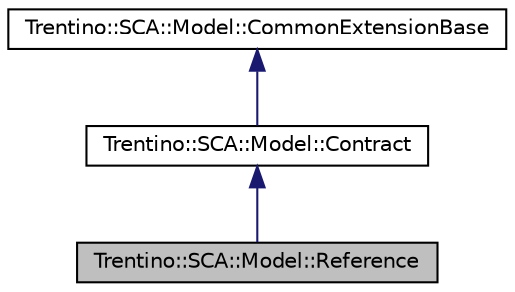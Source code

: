 digraph G
{
  edge [fontname="Helvetica",fontsize="10",labelfontname="Helvetica",labelfontsize="10"];
  node [fontname="Helvetica",fontsize="10",shape=record];
  Node1 [label="Trentino::SCA::Model::Reference",height=0.2,width=0.4,color="black", fillcolor="grey75", style="filled" fontcolor="black"];
  Node2 -> Node1 [dir="back",color="midnightblue",fontsize="10",style="solid",fontname="Helvetica"];
  Node2 [label="Trentino::SCA::Model::Contract",height=0.2,width=0.4,color="black", fillcolor="white", style="filled",URL="$class_trentino_1_1_s_c_a_1_1_model_1_1_contract.html"];
  Node3 -> Node2 [dir="back",color="midnightblue",fontsize="10",style="solid",fontname="Helvetica"];
  Node3 [label="Trentino::SCA::Model::CommonExtensionBase",height=0.2,width=0.4,color="black", fillcolor="white", style="filled",URL="$class_trentino_1_1_s_c_a_1_1_model_1_1_common_extension_base.html"];
}
